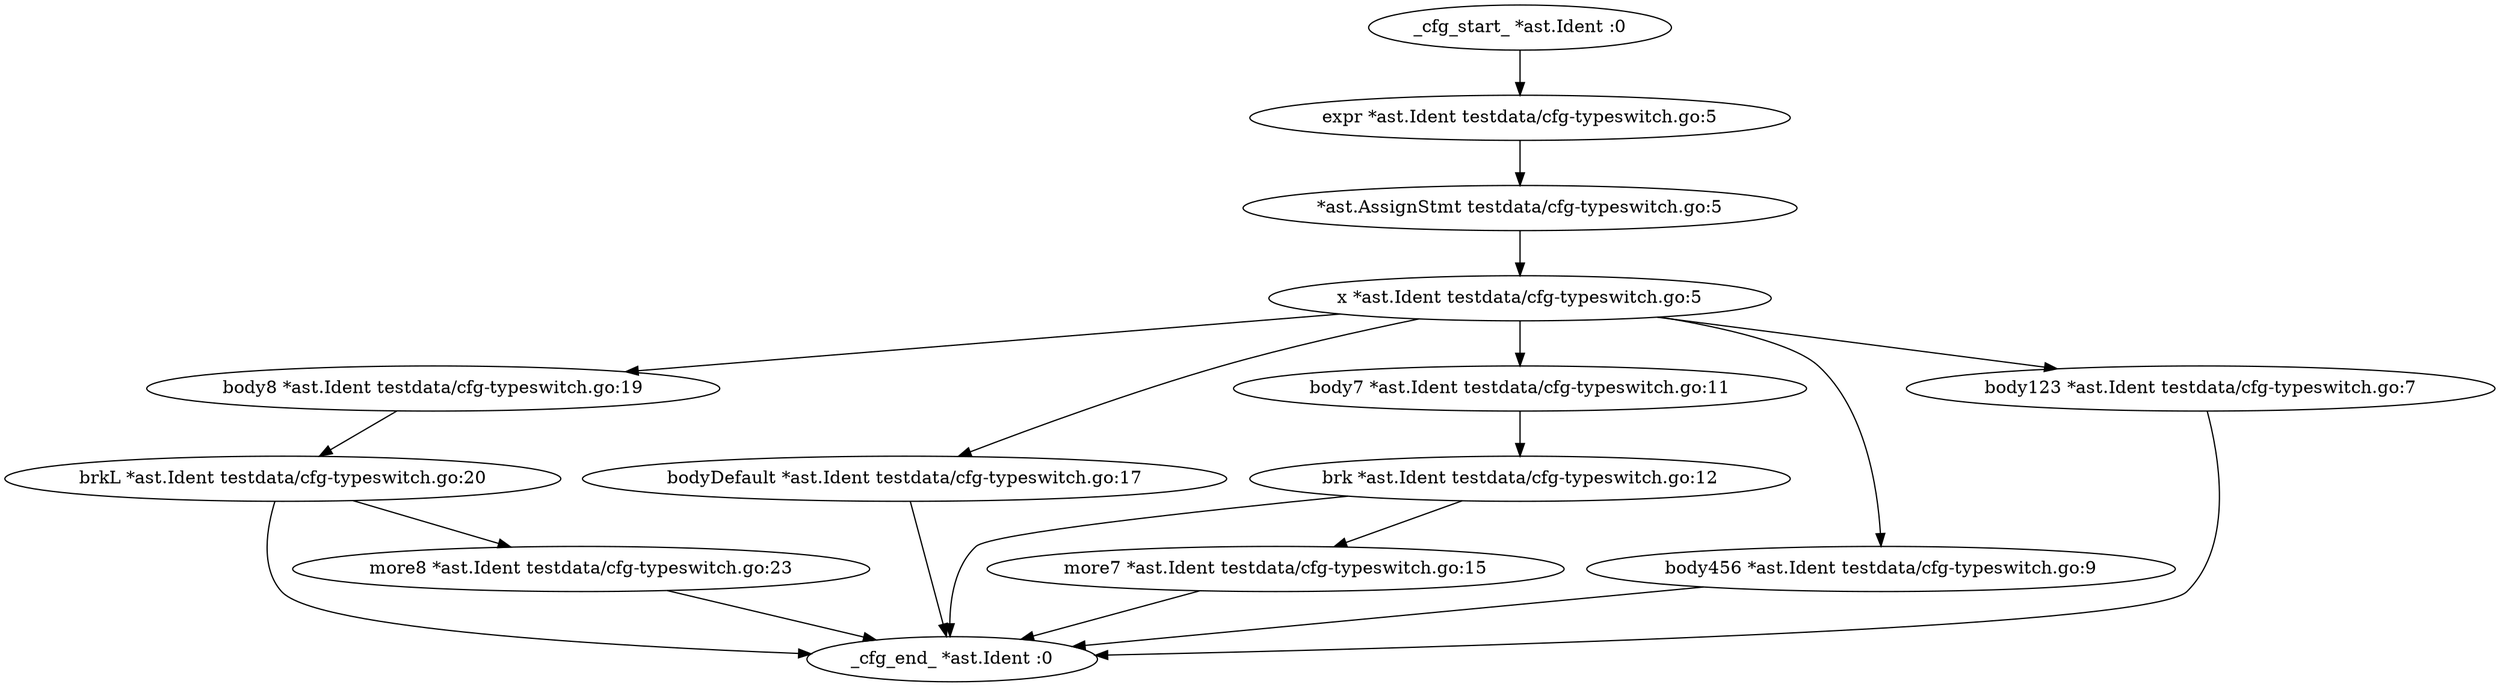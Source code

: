 digraph cfg {
n7 [label="_cfg_end_ *ast.Ident :0"];
n8 [label="more8 *ast.Ident testdata/cfg-typeswitch.go:23"];
n8 -> n7 [label=""];
n6 [label="brkL *ast.Ident testdata/cfg-typeswitch.go:20"];
n6 -> n7 [label=""];
n6 -> n8 [label=""];
n5 [label="body8 *ast.Ident testdata/cfg-typeswitch.go:19"];
n5 -> n6 [label=""];
n9 [label="bodyDefault *ast.Ident testdata/cfg-typeswitch.go:17"];
n9 -> n7 [label=""];
n12 [label="more7 *ast.Ident testdata/cfg-typeswitch.go:15"];
n12 -> n7 [label=""];
n11 [label="brk *ast.Ident testdata/cfg-typeswitch.go:12"];
n11 -> n7 [label=""];
n11 -> n12 [label=""];
n10 [label="body7 *ast.Ident testdata/cfg-typeswitch.go:11"];
n10 -> n11 [label=""];
n13 [label="body456 *ast.Ident testdata/cfg-typeswitch.go:9"];
n13 -> n7 [label=""];
n14 [label="body123 *ast.Ident testdata/cfg-typeswitch.go:7"];
n14 -> n7 [label=""];
n4 [label="x *ast.Ident testdata/cfg-typeswitch.go:5"];
n4 -> n5 [label=""];
n4 -> n9 [label=""];
n4 -> n10 [label=""];
n4 -> n13 [label=""];
n4 -> n14 [label=""];
n3 [label="*ast.AssignStmt testdata/cfg-typeswitch.go:5"];
n3 -> n4 [label=""];
n2 [label="expr *ast.Ident testdata/cfg-typeswitch.go:5"];
n2 -> n3 [label=""];
n1 [label="_cfg_start_ *ast.Ident :0"];
n1 -> n2 [label=""];
}
